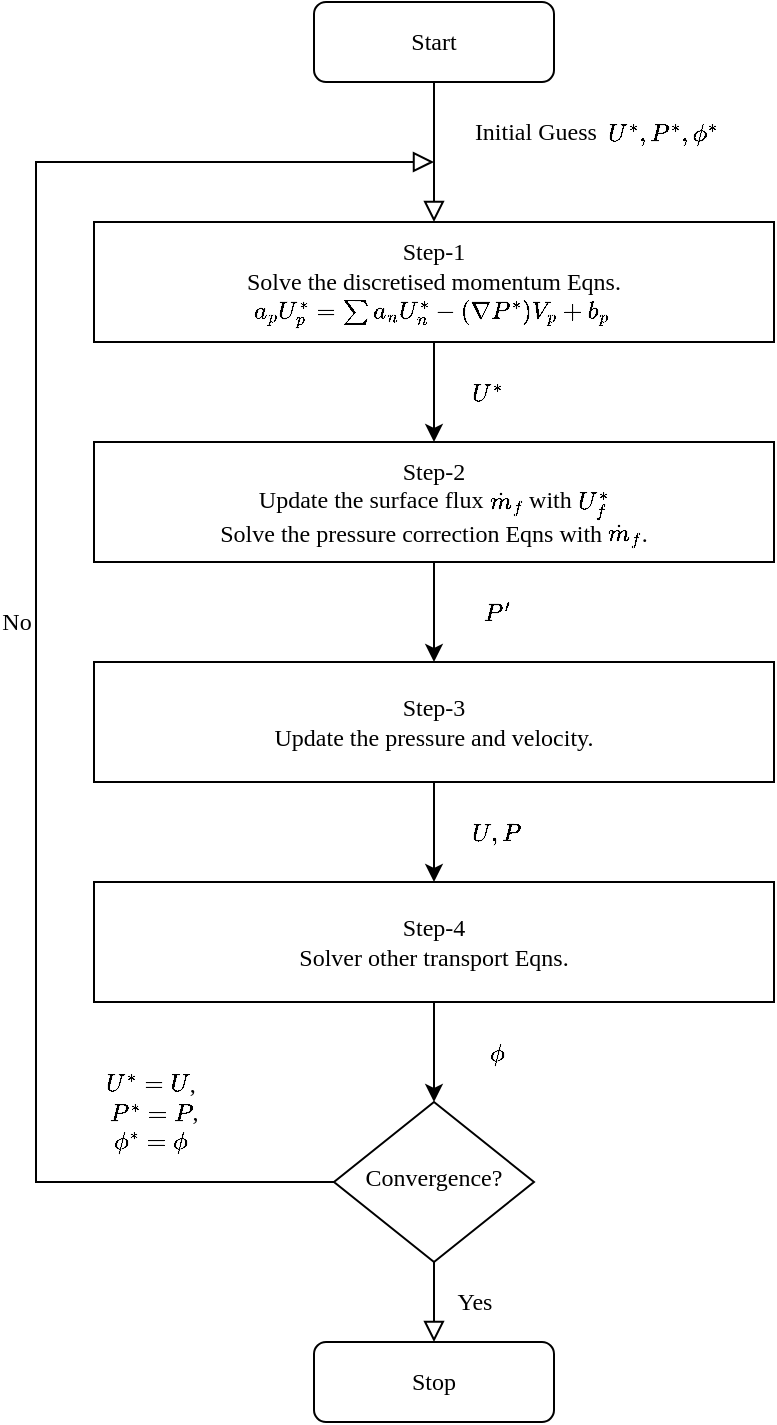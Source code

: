 <mxfile version="21.3.0" type="github">
  <diagram id="C5RBs43oDa-KdzZeNtuy" name="Page-1">
    <mxGraphModel dx="1434" dy="764" grid="1" gridSize="10" guides="1" tooltips="1" connect="1" arrows="1" fold="1" page="1" pageScale="1" pageWidth="291" pageHeight="413" math="1" shadow="0">
      <root>
        <mxCell id="WIyWlLk6GJQsqaUBKTNV-0" />
        <mxCell id="WIyWlLk6GJQsqaUBKTNV-1" parent="WIyWlLk6GJQsqaUBKTNV-0" />
        <mxCell id="WIyWlLk6GJQsqaUBKTNV-2" value="" style="rounded=0;html=1;jettySize=auto;orthogonalLoop=1;fontSize=12;endArrow=block;endFill=0;endSize=8;strokeWidth=1;shadow=0;labelBackgroundColor=none;edgeStyle=orthogonalEdgeStyle;entryX=0.5;entryY=0;entryDx=0;entryDy=0;fontFamily=Times New Roman;" parent="WIyWlLk6GJQsqaUBKTNV-1" source="WIyWlLk6GJQsqaUBKTNV-3" target="UfAaJfHSx5WKfrDZRz61-0" edge="1">
          <mxGeometry relative="1" as="geometry" />
        </mxCell>
        <mxCell id="WIyWlLk6GJQsqaUBKTNV-3" value="Start" style="rounded=1;whiteSpace=wrap;html=1;fontSize=12;glass=0;strokeWidth=1;shadow=0;fontFamily=Times New Roman;" parent="WIyWlLk6GJQsqaUBKTNV-1" vertex="1">
          <mxGeometry x="259" y="70" width="120" height="40" as="geometry" />
        </mxCell>
        <mxCell id="WIyWlLk6GJQsqaUBKTNV-4" value="Yes" style="rounded=0;html=1;jettySize=auto;orthogonalLoop=1;fontSize=12;endArrow=block;endFill=0;endSize=8;strokeWidth=1;shadow=0;labelBackgroundColor=none;edgeStyle=orthogonalEdgeStyle;entryX=0.5;entryY=0;entryDx=0;entryDy=0;fontFamily=Times New Roman;" parent="WIyWlLk6GJQsqaUBKTNV-1" source="WIyWlLk6GJQsqaUBKTNV-6" target="WIyWlLk6GJQsqaUBKTNV-11" edge="1">
          <mxGeometry y="20" relative="1" as="geometry">
            <mxPoint as="offset" />
            <mxPoint x="319" y="750" as="targetPoint" />
          </mxGeometry>
        </mxCell>
        <mxCell id="WIyWlLk6GJQsqaUBKTNV-5" value="No" style="edgeStyle=orthogonalEdgeStyle;rounded=0;html=1;jettySize=auto;orthogonalLoop=1;fontSize=12;endArrow=block;endFill=0;endSize=8;strokeWidth=1;shadow=0;labelBackgroundColor=none;fontFamily=Times New Roman;" parent="WIyWlLk6GJQsqaUBKTNV-1" source="WIyWlLk6GJQsqaUBKTNV-6" edge="1">
          <mxGeometry y="10" relative="1" as="geometry">
            <mxPoint as="offset" />
            <mxPoint x="319" y="150" as="targetPoint" />
            <Array as="points">
              <mxPoint x="120" y="660" />
              <mxPoint x="120" y="150" />
              <mxPoint x="319" y="150" />
            </Array>
          </mxGeometry>
        </mxCell>
        <mxCell id="WIyWlLk6GJQsqaUBKTNV-6" value="Convergence?" style="rhombus;whiteSpace=wrap;html=1;shadow=0;fontFamily=Times New Roman;fontSize=12;align=center;strokeWidth=1;spacing=6;spacingTop=-4;" parent="WIyWlLk6GJQsqaUBKTNV-1" vertex="1">
          <mxGeometry x="269" y="620" width="100" height="80" as="geometry" />
        </mxCell>
        <mxCell id="WIyWlLk6GJQsqaUBKTNV-11" value="Stop" style="rounded=1;whiteSpace=wrap;html=1;fontSize=12;glass=0;strokeWidth=1;shadow=0;fontFamily=Times New Roman;" parent="WIyWlLk6GJQsqaUBKTNV-1" vertex="1">
          <mxGeometry x="259" y="740" width="120" height="40" as="geometry" />
        </mxCell>
        <mxCell id="UfAaJfHSx5WKfrDZRz61-1" style="edgeStyle=orthogonalEdgeStyle;rounded=0;orthogonalLoop=1;jettySize=auto;html=1;entryX=0.5;entryY=0;entryDx=0;entryDy=0;fontFamily=Times New Roman;fontSize=12;" parent="WIyWlLk6GJQsqaUBKTNV-1" source="UfAaJfHSx5WKfrDZRz61-0" target="UfAaJfHSx5WKfrDZRz61-2" edge="1">
          <mxGeometry relative="1" as="geometry" />
        </mxCell>
        <mxCell id="UfAaJfHSx5WKfrDZRz61-0" value="Step-1&lt;br style=&quot;font-size: 12px;&quot;&gt;Solve the discretised momentum Eqns.&lt;br style=&quot;font-size: 12px;&quot;&gt;\(&amp;nbsp; a_{p} U_p^* = \sum a_{n} U_n^* - (\nabla P^*) V_p + b_p \)&amp;nbsp;" style="rounded=0;whiteSpace=wrap;html=1;fontFamily=Times New Roman;fontSize=12;" parent="WIyWlLk6GJQsqaUBKTNV-1" vertex="1">
          <mxGeometry x="149" y="180" width="340" height="60" as="geometry" />
        </mxCell>
        <mxCell id="UfAaJfHSx5WKfrDZRz61-9" style="edgeStyle=orthogonalEdgeStyle;rounded=0;orthogonalLoop=1;jettySize=auto;html=1;fontFamily=Times New Roman;fontSize=12;" parent="WIyWlLk6GJQsqaUBKTNV-1" source="UfAaJfHSx5WKfrDZRz61-2" target="UfAaJfHSx5WKfrDZRz61-8" edge="1">
          <mxGeometry relative="1" as="geometry" />
        </mxCell>
        <mxCell id="UfAaJfHSx5WKfrDZRz61-2" value="Step-2&lt;br style=&quot;font-size: 12px;&quot;&gt;Update the surface flux \( \dot{m}_f&amp;nbsp; \) with \( U_f^* \)&lt;br&gt;Solve the pressure correction Eqns with \( \dot{m}_f&amp;nbsp; \)." style="whiteSpace=wrap;html=1;fontFamily=Times New Roman;fontSize=12;" parent="WIyWlLk6GJQsqaUBKTNV-1" vertex="1">
          <mxGeometry x="149" y="290" width="340" height="60" as="geometry" />
        </mxCell>
        <mxCell id="UfAaJfHSx5WKfrDZRz61-3" value="Initial Guess&amp;nbsp; \( U^* , P^*, \phi^* \)&amp;nbsp;" style="text;strokeColor=none;align=center;fillColor=none;html=1;verticalAlign=middle;whiteSpace=wrap;rounded=0;fontFamily=Times New Roman;fontSize=12;" parent="WIyWlLk6GJQsqaUBKTNV-1" vertex="1">
          <mxGeometry x="324" y="120" width="156" height="30" as="geometry" />
        </mxCell>
        <mxCell id="UfAaJfHSx5WKfrDZRz61-13" style="edgeStyle=orthogonalEdgeStyle;rounded=0;orthogonalLoop=1;jettySize=auto;html=1;fontFamily=Times New Roman;fontSize=12;" parent="WIyWlLk6GJQsqaUBKTNV-1" source="UfAaJfHSx5WKfrDZRz61-8" target="UfAaJfHSx5WKfrDZRz61-12" edge="1">
          <mxGeometry relative="1" as="geometry" />
        </mxCell>
        <mxCell id="UfAaJfHSx5WKfrDZRz61-8" value="Step-3&lt;br style=&quot;font-size: 12px;&quot;&gt;Update the pressure and velocity." style="whiteSpace=wrap;html=1;fontFamily=Times New Roman;fontSize=12;" parent="WIyWlLk6GJQsqaUBKTNV-1" vertex="1">
          <mxGeometry x="149" y="400" width="340" height="60" as="geometry" />
        </mxCell>
        <mxCell id="UfAaJfHSx5WKfrDZRz61-10" value="&amp;nbsp; \( U^*&amp;nbsp; \)&amp;nbsp;" style="text;strokeColor=none;align=center;fillColor=none;html=1;verticalAlign=middle;whiteSpace=wrap;rounded=0;fontFamily=Times New Roman;fontSize=12;" parent="WIyWlLk6GJQsqaUBKTNV-1" vertex="1">
          <mxGeometry x="319" y="250" width="50" height="30" as="geometry" />
        </mxCell>
        <mxCell id="UfAaJfHSx5WKfrDZRz61-11" value="&amp;nbsp; \( P&#39;&amp;nbsp; \)&amp;nbsp;" style="text;strokeColor=none;align=center;fillColor=none;html=1;verticalAlign=middle;whiteSpace=wrap;rounded=0;fontFamily=Times New Roman;fontSize=12;" parent="WIyWlLk6GJQsqaUBKTNV-1" vertex="1">
          <mxGeometry x="319" y="360" width="60" height="30" as="geometry" />
        </mxCell>
        <mxCell id="UfAaJfHSx5WKfrDZRz61-15" style="edgeStyle=orthogonalEdgeStyle;rounded=0;orthogonalLoop=1;jettySize=auto;html=1;entryX=0.5;entryY=0;entryDx=0;entryDy=0;fontFamily=Times New Roman;fontSize=12;" parent="WIyWlLk6GJQsqaUBKTNV-1" source="UfAaJfHSx5WKfrDZRz61-12" target="WIyWlLk6GJQsqaUBKTNV-6" edge="1">
          <mxGeometry relative="1" as="geometry" />
        </mxCell>
        <mxCell id="UfAaJfHSx5WKfrDZRz61-12" value="Step-4&lt;br style=&quot;font-size: 12px;&quot;&gt;Solver other transport Eqns." style="whiteSpace=wrap;html=1;fontFamily=Times New Roman;fontSize=12;" parent="WIyWlLk6GJQsqaUBKTNV-1" vertex="1">
          <mxGeometry x="149" y="510" width="340" height="60" as="geometry" />
        </mxCell>
        <mxCell id="UfAaJfHSx5WKfrDZRz61-14" value="&amp;nbsp; \( \phi&amp;nbsp; \)&amp;nbsp;" style="text;strokeColor=none;align=center;fillColor=none;html=1;verticalAlign=middle;whiteSpace=wrap;rounded=0;fontFamily=Times New Roman;fontSize=12;" parent="WIyWlLk6GJQsqaUBKTNV-1" vertex="1">
          <mxGeometry x="319" y="580" width="60" height="30" as="geometry" />
        </mxCell>
        <mxCell id="UfAaJfHSx5WKfrDZRz61-16" value="\( U^* = U \),&amp;nbsp; &lt;br style=&quot;font-size: 12px;&quot;&gt;\( P^* = P\), &lt;br style=&quot;font-size: 12px;&quot;&gt;\( \phi^* = \phi \)&amp;nbsp;" style="text;strokeColor=none;align=center;fillColor=none;html=1;verticalAlign=middle;whiteSpace=wrap;rounded=0;fontFamily=Times New Roman;fontSize=12;" parent="WIyWlLk6GJQsqaUBKTNV-1" vertex="1">
          <mxGeometry x="129" y="600" width="100" height="50" as="geometry" />
        </mxCell>
        <mxCell id="UfAaJfHSx5WKfrDZRz61-17" value="&amp;nbsp; \( U, P&amp;nbsp; \)&amp;nbsp;" style="text;strokeColor=none;align=center;fillColor=none;html=1;verticalAlign=middle;whiteSpace=wrap;rounded=0;fontFamily=Times New Roman;fontSize=12;" parent="WIyWlLk6GJQsqaUBKTNV-1" vertex="1">
          <mxGeometry x="324" y="470" width="50" height="30" as="geometry" />
        </mxCell>
      </root>
    </mxGraphModel>
  </diagram>
</mxfile>

